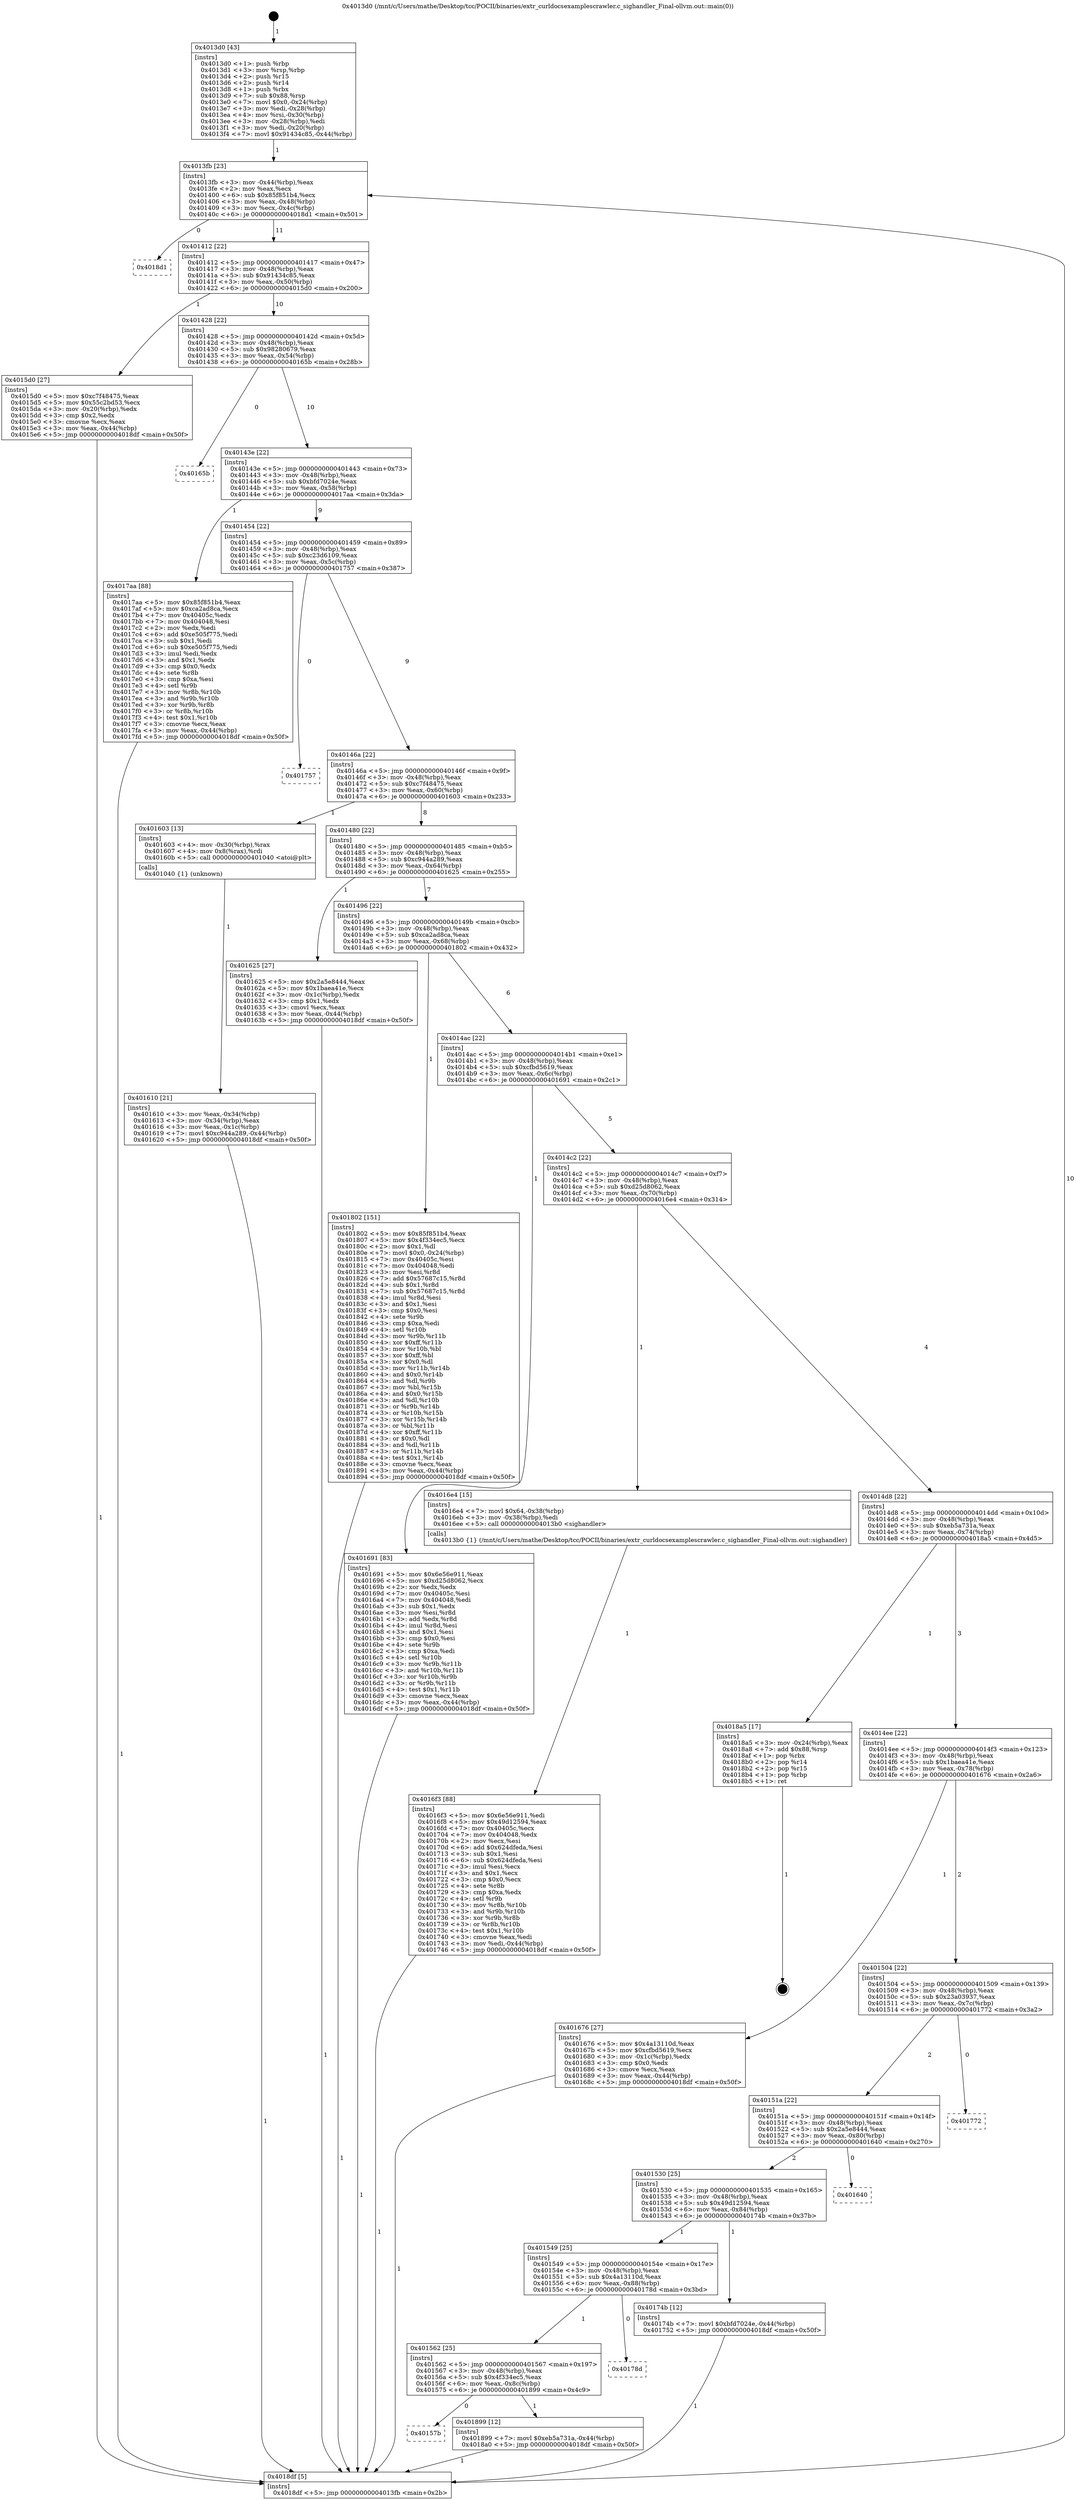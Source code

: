 digraph "0x4013d0" {
  label = "0x4013d0 (/mnt/c/Users/mathe/Desktop/tcc/POCII/binaries/extr_curldocsexamplescrawler.c_sighandler_Final-ollvm.out::main(0))"
  labelloc = "t"
  node[shape=record]

  Entry [label="",width=0.3,height=0.3,shape=circle,fillcolor=black,style=filled]
  "0x4013fb" [label="{
     0x4013fb [23]\l
     | [instrs]\l
     &nbsp;&nbsp;0x4013fb \<+3\>: mov -0x44(%rbp),%eax\l
     &nbsp;&nbsp;0x4013fe \<+2\>: mov %eax,%ecx\l
     &nbsp;&nbsp;0x401400 \<+6\>: sub $0x85f851b4,%ecx\l
     &nbsp;&nbsp;0x401406 \<+3\>: mov %eax,-0x48(%rbp)\l
     &nbsp;&nbsp;0x401409 \<+3\>: mov %ecx,-0x4c(%rbp)\l
     &nbsp;&nbsp;0x40140c \<+6\>: je 00000000004018d1 \<main+0x501\>\l
  }"]
  "0x4018d1" [label="{
     0x4018d1\l
  }", style=dashed]
  "0x401412" [label="{
     0x401412 [22]\l
     | [instrs]\l
     &nbsp;&nbsp;0x401412 \<+5\>: jmp 0000000000401417 \<main+0x47\>\l
     &nbsp;&nbsp;0x401417 \<+3\>: mov -0x48(%rbp),%eax\l
     &nbsp;&nbsp;0x40141a \<+5\>: sub $0x91434c85,%eax\l
     &nbsp;&nbsp;0x40141f \<+3\>: mov %eax,-0x50(%rbp)\l
     &nbsp;&nbsp;0x401422 \<+6\>: je 00000000004015d0 \<main+0x200\>\l
  }"]
  Exit [label="",width=0.3,height=0.3,shape=circle,fillcolor=black,style=filled,peripheries=2]
  "0x4015d0" [label="{
     0x4015d0 [27]\l
     | [instrs]\l
     &nbsp;&nbsp;0x4015d0 \<+5\>: mov $0xc7f48475,%eax\l
     &nbsp;&nbsp;0x4015d5 \<+5\>: mov $0x55c2bd53,%ecx\l
     &nbsp;&nbsp;0x4015da \<+3\>: mov -0x20(%rbp),%edx\l
     &nbsp;&nbsp;0x4015dd \<+3\>: cmp $0x2,%edx\l
     &nbsp;&nbsp;0x4015e0 \<+3\>: cmovne %ecx,%eax\l
     &nbsp;&nbsp;0x4015e3 \<+3\>: mov %eax,-0x44(%rbp)\l
     &nbsp;&nbsp;0x4015e6 \<+5\>: jmp 00000000004018df \<main+0x50f\>\l
  }"]
  "0x401428" [label="{
     0x401428 [22]\l
     | [instrs]\l
     &nbsp;&nbsp;0x401428 \<+5\>: jmp 000000000040142d \<main+0x5d\>\l
     &nbsp;&nbsp;0x40142d \<+3\>: mov -0x48(%rbp),%eax\l
     &nbsp;&nbsp;0x401430 \<+5\>: sub $0x98280679,%eax\l
     &nbsp;&nbsp;0x401435 \<+3\>: mov %eax,-0x54(%rbp)\l
     &nbsp;&nbsp;0x401438 \<+6\>: je 000000000040165b \<main+0x28b\>\l
  }"]
  "0x4018df" [label="{
     0x4018df [5]\l
     | [instrs]\l
     &nbsp;&nbsp;0x4018df \<+5\>: jmp 00000000004013fb \<main+0x2b\>\l
  }"]
  "0x4013d0" [label="{
     0x4013d0 [43]\l
     | [instrs]\l
     &nbsp;&nbsp;0x4013d0 \<+1\>: push %rbp\l
     &nbsp;&nbsp;0x4013d1 \<+3\>: mov %rsp,%rbp\l
     &nbsp;&nbsp;0x4013d4 \<+2\>: push %r15\l
     &nbsp;&nbsp;0x4013d6 \<+2\>: push %r14\l
     &nbsp;&nbsp;0x4013d8 \<+1\>: push %rbx\l
     &nbsp;&nbsp;0x4013d9 \<+7\>: sub $0x88,%rsp\l
     &nbsp;&nbsp;0x4013e0 \<+7\>: movl $0x0,-0x24(%rbp)\l
     &nbsp;&nbsp;0x4013e7 \<+3\>: mov %edi,-0x28(%rbp)\l
     &nbsp;&nbsp;0x4013ea \<+4\>: mov %rsi,-0x30(%rbp)\l
     &nbsp;&nbsp;0x4013ee \<+3\>: mov -0x28(%rbp),%edi\l
     &nbsp;&nbsp;0x4013f1 \<+3\>: mov %edi,-0x20(%rbp)\l
     &nbsp;&nbsp;0x4013f4 \<+7\>: movl $0x91434c85,-0x44(%rbp)\l
  }"]
  "0x40157b" [label="{
     0x40157b\l
  }", style=dashed]
  "0x40165b" [label="{
     0x40165b\l
  }", style=dashed]
  "0x40143e" [label="{
     0x40143e [22]\l
     | [instrs]\l
     &nbsp;&nbsp;0x40143e \<+5\>: jmp 0000000000401443 \<main+0x73\>\l
     &nbsp;&nbsp;0x401443 \<+3\>: mov -0x48(%rbp),%eax\l
     &nbsp;&nbsp;0x401446 \<+5\>: sub $0xbfd7024e,%eax\l
     &nbsp;&nbsp;0x40144b \<+3\>: mov %eax,-0x58(%rbp)\l
     &nbsp;&nbsp;0x40144e \<+6\>: je 00000000004017aa \<main+0x3da\>\l
  }"]
  "0x401899" [label="{
     0x401899 [12]\l
     | [instrs]\l
     &nbsp;&nbsp;0x401899 \<+7\>: movl $0xeb5a731a,-0x44(%rbp)\l
     &nbsp;&nbsp;0x4018a0 \<+5\>: jmp 00000000004018df \<main+0x50f\>\l
  }"]
  "0x4017aa" [label="{
     0x4017aa [88]\l
     | [instrs]\l
     &nbsp;&nbsp;0x4017aa \<+5\>: mov $0x85f851b4,%eax\l
     &nbsp;&nbsp;0x4017af \<+5\>: mov $0xca2ad8ca,%ecx\l
     &nbsp;&nbsp;0x4017b4 \<+7\>: mov 0x40405c,%edx\l
     &nbsp;&nbsp;0x4017bb \<+7\>: mov 0x404048,%esi\l
     &nbsp;&nbsp;0x4017c2 \<+2\>: mov %edx,%edi\l
     &nbsp;&nbsp;0x4017c4 \<+6\>: add $0xe505f775,%edi\l
     &nbsp;&nbsp;0x4017ca \<+3\>: sub $0x1,%edi\l
     &nbsp;&nbsp;0x4017cd \<+6\>: sub $0xe505f775,%edi\l
     &nbsp;&nbsp;0x4017d3 \<+3\>: imul %edi,%edx\l
     &nbsp;&nbsp;0x4017d6 \<+3\>: and $0x1,%edx\l
     &nbsp;&nbsp;0x4017d9 \<+3\>: cmp $0x0,%edx\l
     &nbsp;&nbsp;0x4017dc \<+4\>: sete %r8b\l
     &nbsp;&nbsp;0x4017e0 \<+3\>: cmp $0xa,%esi\l
     &nbsp;&nbsp;0x4017e3 \<+4\>: setl %r9b\l
     &nbsp;&nbsp;0x4017e7 \<+3\>: mov %r8b,%r10b\l
     &nbsp;&nbsp;0x4017ea \<+3\>: and %r9b,%r10b\l
     &nbsp;&nbsp;0x4017ed \<+3\>: xor %r9b,%r8b\l
     &nbsp;&nbsp;0x4017f0 \<+3\>: or %r8b,%r10b\l
     &nbsp;&nbsp;0x4017f3 \<+4\>: test $0x1,%r10b\l
     &nbsp;&nbsp;0x4017f7 \<+3\>: cmovne %ecx,%eax\l
     &nbsp;&nbsp;0x4017fa \<+3\>: mov %eax,-0x44(%rbp)\l
     &nbsp;&nbsp;0x4017fd \<+5\>: jmp 00000000004018df \<main+0x50f\>\l
  }"]
  "0x401454" [label="{
     0x401454 [22]\l
     | [instrs]\l
     &nbsp;&nbsp;0x401454 \<+5\>: jmp 0000000000401459 \<main+0x89\>\l
     &nbsp;&nbsp;0x401459 \<+3\>: mov -0x48(%rbp),%eax\l
     &nbsp;&nbsp;0x40145c \<+5\>: sub $0xc23d6109,%eax\l
     &nbsp;&nbsp;0x401461 \<+3\>: mov %eax,-0x5c(%rbp)\l
     &nbsp;&nbsp;0x401464 \<+6\>: je 0000000000401757 \<main+0x387\>\l
  }"]
  "0x401562" [label="{
     0x401562 [25]\l
     | [instrs]\l
     &nbsp;&nbsp;0x401562 \<+5\>: jmp 0000000000401567 \<main+0x197\>\l
     &nbsp;&nbsp;0x401567 \<+3\>: mov -0x48(%rbp),%eax\l
     &nbsp;&nbsp;0x40156a \<+5\>: sub $0x4f334ec5,%eax\l
     &nbsp;&nbsp;0x40156f \<+6\>: mov %eax,-0x8c(%rbp)\l
     &nbsp;&nbsp;0x401575 \<+6\>: je 0000000000401899 \<main+0x4c9\>\l
  }"]
  "0x401757" [label="{
     0x401757\l
  }", style=dashed]
  "0x40146a" [label="{
     0x40146a [22]\l
     | [instrs]\l
     &nbsp;&nbsp;0x40146a \<+5\>: jmp 000000000040146f \<main+0x9f\>\l
     &nbsp;&nbsp;0x40146f \<+3\>: mov -0x48(%rbp),%eax\l
     &nbsp;&nbsp;0x401472 \<+5\>: sub $0xc7f48475,%eax\l
     &nbsp;&nbsp;0x401477 \<+3\>: mov %eax,-0x60(%rbp)\l
     &nbsp;&nbsp;0x40147a \<+6\>: je 0000000000401603 \<main+0x233\>\l
  }"]
  "0x40178d" [label="{
     0x40178d\l
  }", style=dashed]
  "0x401603" [label="{
     0x401603 [13]\l
     | [instrs]\l
     &nbsp;&nbsp;0x401603 \<+4\>: mov -0x30(%rbp),%rax\l
     &nbsp;&nbsp;0x401607 \<+4\>: mov 0x8(%rax),%rdi\l
     &nbsp;&nbsp;0x40160b \<+5\>: call 0000000000401040 \<atoi@plt\>\l
     | [calls]\l
     &nbsp;&nbsp;0x401040 \{1\} (unknown)\l
  }"]
  "0x401480" [label="{
     0x401480 [22]\l
     | [instrs]\l
     &nbsp;&nbsp;0x401480 \<+5\>: jmp 0000000000401485 \<main+0xb5\>\l
     &nbsp;&nbsp;0x401485 \<+3\>: mov -0x48(%rbp),%eax\l
     &nbsp;&nbsp;0x401488 \<+5\>: sub $0xc944a289,%eax\l
     &nbsp;&nbsp;0x40148d \<+3\>: mov %eax,-0x64(%rbp)\l
     &nbsp;&nbsp;0x401490 \<+6\>: je 0000000000401625 \<main+0x255\>\l
  }"]
  "0x401610" [label="{
     0x401610 [21]\l
     | [instrs]\l
     &nbsp;&nbsp;0x401610 \<+3\>: mov %eax,-0x34(%rbp)\l
     &nbsp;&nbsp;0x401613 \<+3\>: mov -0x34(%rbp),%eax\l
     &nbsp;&nbsp;0x401616 \<+3\>: mov %eax,-0x1c(%rbp)\l
     &nbsp;&nbsp;0x401619 \<+7\>: movl $0xc944a289,-0x44(%rbp)\l
     &nbsp;&nbsp;0x401620 \<+5\>: jmp 00000000004018df \<main+0x50f\>\l
  }"]
  "0x401549" [label="{
     0x401549 [25]\l
     | [instrs]\l
     &nbsp;&nbsp;0x401549 \<+5\>: jmp 000000000040154e \<main+0x17e\>\l
     &nbsp;&nbsp;0x40154e \<+3\>: mov -0x48(%rbp),%eax\l
     &nbsp;&nbsp;0x401551 \<+5\>: sub $0x4a13110d,%eax\l
     &nbsp;&nbsp;0x401556 \<+6\>: mov %eax,-0x88(%rbp)\l
     &nbsp;&nbsp;0x40155c \<+6\>: je 000000000040178d \<main+0x3bd\>\l
  }"]
  "0x401625" [label="{
     0x401625 [27]\l
     | [instrs]\l
     &nbsp;&nbsp;0x401625 \<+5\>: mov $0x2a5e8444,%eax\l
     &nbsp;&nbsp;0x40162a \<+5\>: mov $0x1baea41e,%ecx\l
     &nbsp;&nbsp;0x40162f \<+3\>: mov -0x1c(%rbp),%edx\l
     &nbsp;&nbsp;0x401632 \<+3\>: cmp $0x1,%edx\l
     &nbsp;&nbsp;0x401635 \<+3\>: cmovl %ecx,%eax\l
     &nbsp;&nbsp;0x401638 \<+3\>: mov %eax,-0x44(%rbp)\l
     &nbsp;&nbsp;0x40163b \<+5\>: jmp 00000000004018df \<main+0x50f\>\l
  }"]
  "0x401496" [label="{
     0x401496 [22]\l
     | [instrs]\l
     &nbsp;&nbsp;0x401496 \<+5\>: jmp 000000000040149b \<main+0xcb\>\l
     &nbsp;&nbsp;0x40149b \<+3\>: mov -0x48(%rbp),%eax\l
     &nbsp;&nbsp;0x40149e \<+5\>: sub $0xca2ad8ca,%eax\l
     &nbsp;&nbsp;0x4014a3 \<+3\>: mov %eax,-0x68(%rbp)\l
     &nbsp;&nbsp;0x4014a6 \<+6\>: je 0000000000401802 \<main+0x432\>\l
  }"]
  "0x40174b" [label="{
     0x40174b [12]\l
     | [instrs]\l
     &nbsp;&nbsp;0x40174b \<+7\>: movl $0xbfd7024e,-0x44(%rbp)\l
     &nbsp;&nbsp;0x401752 \<+5\>: jmp 00000000004018df \<main+0x50f\>\l
  }"]
  "0x401802" [label="{
     0x401802 [151]\l
     | [instrs]\l
     &nbsp;&nbsp;0x401802 \<+5\>: mov $0x85f851b4,%eax\l
     &nbsp;&nbsp;0x401807 \<+5\>: mov $0x4f334ec5,%ecx\l
     &nbsp;&nbsp;0x40180c \<+2\>: mov $0x1,%dl\l
     &nbsp;&nbsp;0x40180e \<+7\>: movl $0x0,-0x24(%rbp)\l
     &nbsp;&nbsp;0x401815 \<+7\>: mov 0x40405c,%esi\l
     &nbsp;&nbsp;0x40181c \<+7\>: mov 0x404048,%edi\l
     &nbsp;&nbsp;0x401823 \<+3\>: mov %esi,%r8d\l
     &nbsp;&nbsp;0x401826 \<+7\>: add $0x57687c15,%r8d\l
     &nbsp;&nbsp;0x40182d \<+4\>: sub $0x1,%r8d\l
     &nbsp;&nbsp;0x401831 \<+7\>: sub $0x57687c15,%r8d\l
     &nbsp;&nbsp;0x401838 \<+4\>: imul %r8d,%esi\l
     &nbsp;&nbsp;0x40183c \<+3\>: and $0x1,%esi\l
     &nbsp;&nbsp;0x40183f \<+3\>: cmp $0x0,%esi\l
     &nbsp;&nbsp;0x401842 \<+4\>: sete %r9b\l
     &nbsp;&nbsp;0x401846 \<+3\>: cmp $0xa,%edi\l
     &nbsp;&nbsp;0x401849 \<+4\>: setl %r10b\l
     &nbsp;&nbsp;0x40184d \<+3\>: mov %r9b,%r11b\l
     &nbsp;&nbsp;0x401850 \<+4\>: xor $0xff,%r11b\l
     &nbsp;&nbsp;0x401854 \<+3\>: mov %r10b,%bl\l
     &nbsp;&nbsp;0x401857 \<+3\>: xor $0xff,%bl\l
     &nbsp;&nbsp;0x40185a \<+3\>: xor $0x0,%dl\l
     &nbsp;&nbsp;0x40185d \<+3\>: mov %r11b,%r14b\l
     &nbsp;&nbsp;0x401860 \<+4\>: and $0x0,%r14b\l
     &nbsp;&nbsp;0x401864 \<+3\>: and %dl,%r9b\l
     &nbsp;&nbsp;0x401867 \<+3\>: mov %bl,%r15b\l
     &nbsp;&nbsp;0x40186a \<+4\>: and $0x0,%r15b\l
     &nbsp;&nbsp;0x40186e \<+3\>: and %dl,%r10b\l
     &nbsp;&nbsp;0x401871 \<+3\>: or %r9b,%r14b\l
     &nbsp;&nbsp;0x401874 \<+3\>: or %r10b,%r15b\l
     &nbsp;&nbsp;0x401877 \<+3\>: xor %r15b,%r14b\l
     &nbsp;&nbsp;0x40187a \<+3\>: or %bl,%r11b\l
     &nbsp;&nbsp;0x40187d \<+4\>: xor $0xff,%r11b\l
     &nbsp;&nbsp;0x401881 \<+3\>: or $0x0,%dl\l
     &nbsp;&nbsp;0x401884 \<+3\>: and %dl,%r11b\l
     &nbsp;&nbsp;0x401887 \<+3\>: or %r11b,%r14b\l
     &nbsp;&nbsp;0x40188a \<+4\>: test $0x1,%r14b\l
     &nbsp;&nbsp;0x40188e \<+3\>: cmovne %ecx,%eax\l
     &nbsp;&nbsp;0x401891 \<+3\>: mov %eax,-0x44(%rbp)\l
     &nbsp;&nbsp;0x401894 \<+5\>: jmp 00000000004018df \<main+0x50f\>\l
  }"]
  "0x4014ac" [label="{
     0x4014ac [22]\l
     | [instrs]\l
     &nbsp;&nbsp;0x4014ac \<+5\>: jmp 00000000004014b1 \<main+0xe1\>\l
     &nbsp;&nbsp;0x4014b1 \<+3\>: mov -0x48(%rbp),%eax\l
     &nbsp;&nbsp;0x4014b4 \<+5\>: sub $0xcfbd5619,%eax\l
     &nbsp;&nbsp;0x4014b9 \<+3\>: mov %eax,-0x6c(%rbp)\l
     &nbsp;&nbsp;0x4014bc \<+6\>: je 0000000000401691 \<main+0x2c1\>\l
  }"]
  "0x401530" [label="{
     0x401530 [25]\l
     | [instrs]\l
     &nbsp;&nbsp;0x401530 \<+5\>: jmp 0000000000401535 \<main+0x165\>\l
     &nbsp;&nbsp;0x401535 \<+3\>: mov -0x48(%rbp),%eax\l
     &nbsp;&nbsp;0x401538 \<+5\>: sub $0x49d12594,%eax\l
     &nbsp;&nbsp;0x40153d \<+6\>: mov %eax,-0x84(%rbp)\l
     &nbsp;&nbsp;0x401543 \<+6\>: je 000000000040174b \<main+0x37b\>\l
  }"]
  "0x401691" [label="{
     0x401691 [83]\l
     | [instrs]\l
     &nbsp;&nbsp;0x401691 \<+5\>: mov $0x6e56e911,%eax\l
     &nbsp;&nbsp;0x401696 \<+5\>: mov $0xd25d8062,%ecx\l
     &nbsp;&nbsp;0x40169b \<+2\>: xor %edx,%edx\l
     &nbsp;&nbsp;0x40169d \<+7\>: mov 0x40405c,%esi\l
     &nbsp;&nbsp;0x4016a4 \<+7\>: mov 0x404048,%edi\l
     &nbsp;&nbsp;0x4016ab \<+3\>: sub $0x1,%edx\l
     &nbsp;&nbsp;0x4016ae \<+3\>: mov %esi,%r8d\l
     &nbsp;&nbsp;0x4016b1 \<+3\>: add %edx,%r8d\l
     &nbsp;&nbsp;0x4016b4 \<+4\>: imul %r8d,%esi\l
     &nbsp;&nbsp;0x4016b8 \<+3\>: and $0x1,%esi\l
     &nbsp;&nbsp;0x4016bb \<+3\>: cmp $0x0,%esi\l
     &nbsp;&nbsp;0x4016be \<+4\>: sete %r9b\l
     &nbsp;&nbsp;0x4016c2 \<+3\>: cmp $0xa,%edi\l
     &nbsp;&nbsp;0x4016c5 \<+4\>: setl %r10b\l
     &nbsp;&nbsp;0x4016c9 \<+3\>: mov %r9b,%r11b\l
     &nbsp;&nbsp;0x4016cc \<+3\>: and %r10b,%r11b\l
     &nbsp;&nbsp;0x4016cf \<+3\>: xor %r10b,%r9b\l
     &nbsp;&nbsp;0x4016d2 \<+3\>: or %r9b,%r11b\l
     &nbsp;&nbsp;0x4016d5 \<+4\>: test $0x1,%r11b\l
     &nbsp;&nbsp;0x4016d9 \<+3\>: cmovne %ecx,%eax\l
     &nbsp;&nbsp;0x4016dc \<+3\>: mov %eax,-0x44(%rbp)\l
     &nbsp;&nbsp;0x4016df \<+5\>: jmp 00000000004018df \<main+0x50f\>\l
  }"]
  "0x4014c2" [label="{
     0x4014c2 [22]\l
     | [instrs]\l
     &nbsp;&nbsp;0x4014c2 \<+5\>: jmp 00000000004014c7 \<main+0xf7\>\l
     &nbsp;&nbsp;0x4014c7 \<+3\>: mov -0x48(%rbp),%eax\l
     &nbsp;&nbsp;0x4014ca \<+5\>: sub $0xd25d8062,%eax\l
     &nbsp;&nbsp;0x4014cf \<+3\>: mov %eax,-0x70(%rbp)\l
     &nbsp;&nbsp;0x4014d2 \<+6\>: je 00000000004016e4 \<main+0x314\>\l
  }"]
  "0x401640" [label="{
     0x401640\l
  }", style=dashed]
  "0x4016e4" [label="{
     0x4016e4 [15]\l
     | [instrs]\l
     &nbsp;&nbsp;0x4016e4 \<+7\>: movl $0x64,-0x38(%rbp)\l
     &nbsp;&nbsp;0x4016eb \<+3\>: mov -0x38(%rbp),%edi\l
     &nbsp;&nbsp;0x4016ee \<+5\>: call 00000000004013b0 \<sighandler\>\l
     | [calls]\l
     &nbsp;&nbsp;0x4013b0 \{1\} (/mnt/c/Users/mathe/Desktop/tcc/POCII/binaries/extr_curldocsexamplescrawler.c_sighandler_Final-ollvm.out::sighandler)\l
  }"]
  "0x4014d8" [label="{
     0x4014d8 [22]\l
     | [instrs]\l
     &nbsp;&nbsp;0x4014d8 \<+5\>: jmp 00000000004014dd \<main+0x10d\>\l
     &nbsp;&nbsp;0x4014dd \<+3\>: mov -0x48(%rbp),%eax\l
     &nbsp;&nbsp;0x4014e0 \<+5\>: sub $0xeb5a731a,%eax\l
     &nbsp;&nbsp;0x4014e5 \<+3\>: mov %eax,-0x74(%rbp)\l
     &nbsp;&nbsp;0x4014e8 \<+6\>: je 00000000004018a5 \<main+0x4d5\>\l
  }"]
  "0x40151a" [label="{
     0x40151a [22]\l
     | [instrs]\l
     &nbsp;&nbsp;0x40151a \<+5\>: jmp 000000000040151f \<main+0x14f\>\l
     &nbsp;&nbsp;0x40151f \<+3\>: mov -0x48(%rbp),%eax\l
     &nbsp;&nbsp;0x401522 \<+5\>: sub $0x2a5e8444,%eax\l
     &nbsp;&nbsp;0x401527 \<+3\>: mov %eax,-0x80(%rbp)\l
     &nbsp;&nbsp;0x40152a \<+6\>: je 0000000000401640 \<main+0x270\>\l
  }"]
  "0x4018a5" [label="{
     0x4018a5 [17]\l
     | [instrs]\l
     &nbsp;&nbsp;0x4018a5 \<+3\>: mov -0x24(%rbp),%eax\l
     &nbsp;&nbsp;0x4018a8 \<+7\>: add $0x88,%rsp\l
     &nbsp;&nbsp;0x4018af \<+1\>: pop %rbx\l
     &nbsp;&nbsp;0x4018b0 \<+2\>: pop %r14\l
     &nbsp;&nbsp;0x4018b2 \<+2\>: pop %r15\l
     &nbsp;&nbsp;0x4018b4 \<+1\>: pop %rbp\l
     &nbsp;&nbsp;0x4018b5 \<+1\>: ret\l
  }"]
  "0x4014ee" [label="{
     0x4014ee [22]\l
     | [instrs]\l
     &nbsp;&nbsp;0x4014ee \<+5\>: jmp 00000000004014f3 \<main+0x123\>\l
     &nbsp;&nbsp;0x4014f3 \<+3\>: mov -0x48(%rbp),%eax\l
     &nbsp;&nbsp;0x4014f6 \<+5\>: sub $0x1baea41e,%eax\l
     &nbsp;&nbsp;0x4014fb \<+3\>: mov %eax,-0x78(%rbp)\l
     &nbsp;&nbsp;0x4014fe \<+6\>: je 0000000000401676 \<main+0x2a6\>\l
  }"]
  "0x401772" [label="{
     0x401772\l
  }", style=dashed]
  "0x401676" [label="{
     0x401676 [27]\l
     | [instrs]\l
     &nbsp;&nbsp;0x401676 \<+5\>: mov $0x4a13110d,%eax\l
     &nbsp;&nbsp;0x40167b \<+5\>: mov $0xcfbd5619,%ecx\l
     &nbsp;&nbsp;0x401680 \<+3\>: mov -0x1c(%rbp),%edx\l
     &nbsp;&nbsp;0x401683 \<+3\>: cmp $0x0,%edx\l
     &nbsp;&nbsp;0x401686 \<+3\>: cmove %ecx,%eax\l
     &nbsp;&nbsp;0x401689 \<+3\>: mov %eax,-0x44(%rbp)\l
     &nbsp;&nbsp;0x40168c \<+5\>: jmp 00000000004018df \<main+0x50f\>\l
  }"]
  "0x401504" [label="{
     0x401504 [22]\l
     | [instrs]\l
     &nbsp;&nbsp;0x401504 \<+5\>: jmp 0000000000401509 \<main+0x139\>\l
     &nbsp;&nbsp;0x401509 \<+3\>: mov -0x48(%rbp),%eax\l
     &nbsp;&nbsp;0x40150c \<+5\>: sub $0x23a03937,%eax\l
     &nbsp;&nbsp;0x401511 \<+3\>: mov %eax,-0x7c(%rbp)\l
     &nbsp;&nbsp;0x401514 \<+6\>: je 0000000000401772 \<main+0x3a2\>\l
  }"]
  "0x4016f3" [label="{
     0x4016f3 [88]\l
     | [instrs]\l
     &nbsp;&nbsp;0x4016f3 \<+5\>: mov $0x6e56e911,%edi\l
     &nbsp;&nbsp;0x4016f8 \<+5\>: mov $0x49d12594,%eax\l
     &nbsp;&nbsp;0x4016fd \<+7\>: mov 0x40405c,%ecx\l
     &nbsp;&nbsp;0x401704 \<+7\>: mov 0x404048,%edx\l
     &nbsp;&nbsp;0x40170b \<+2\>: mov %ecx,%esi\l
     &nbsp;&nbsp;0x40170d \<+6\>: add $0x624dfeda,%esi\l
     &nbsp;&nbsp;0x401713 \<+3\>: sub $0x1,%esi\l
     &nbsp;&nbsp;0x401716 \<+6\>: sub $0x624dfeda,%esi\l
     &nbsp;&nbsp;0x40171c \<+3\>: imul %esi,%ecx\l
     &nbsp;&nbsp;0x40171f \<+3\>: and $0x1,%ecx\l
     &nbsp;&nbsp;0x401722 \<+3\>: cmp $0x0,%ecx\l
     &nbsp;&nbsp;0x401725 \<+4\>: sete %r8b\l
     &nbsp;&nbsp;0x401729 \<+3\>: cmp $0xa,%edx\l
     &nbsp;&nbsp;0x40172c \<+4\>: setl %r9b\l
     &nbsp;&nbsp;0x401730 \<+3\>: mov %r8b,%r10b\l
     &nbsp;&nbsp;0x401733 \<+3\>: and %r9b,%r10b\l
     &nbsp;&nbsp;0x401736 \<+3\>: xor %r9b,%r8b\l
     &nbsp;&nbsp;0x401739 \<+3\>: or %r8b,%r10b\l
     &nbsp;&nbsp;0x40173c \<+4\>: test $0x1,%r10b\l
     &nbsp;&nbsp;0x401740 \<+3\>: cmovne %eax,%edi\l
     &nbsp;&nbsp;0x401743 \<+3\>: mov %edi,-0x44(%rbp)\l
     &nbsp;&nbsp;0x401746 \<+5\>: jmp 00000000004018df \<main+0x50f\>\l
  }"]
  Entry -> "0x4013d0" [label=" 1"]
  "0x4013fb" -> "0x4018d1" [label=" 0"]
  "0x4013fb" -> "0x401412" [label=" 11"]
  "0x4018a5" -> Exit [label=" 1"]
  "0x401412" -> "0x4015d0" [label=" 1"]
  "0x401412" -> "0x401428" [label=" 10"]
  "0x4015d0" -> "0x4018df" [label=" 1"]
  "0x4013d0" -> "0x4013fb" [label=" 1"]
  "0x4018df" -> "0x4013fb" [label=" 10"]
  "0x401899" -> "0x4018df" [label=" 1"]
  "0x401428" -> "0x40165b" [label=" 0"]
  "0x401428" -> "0x40143e" [label=" 10"]
  "0x401562" -> "0x40157b" [label=" 0"]
  "0x40143e" -> "0x4017aa" [label=" 1"]
  "0x40143e" -> "0x401454" [label=" 9"]
  "0x401562" -> "0x401899" [label=" 1"]
  "0x401454" -> "0x401757" [label=" 0"]
  "0x401454" -> "0x40146a" [label=" 9"]
  "0x401549" -> "0x401562" [label=" 1"]
  "0x40146a" -> "0x401603" [label=" 1"]
  "0x40146a" -> "0x401480" [label=" 8"]
  "0x401603" -> "0x401610" [label=" 1"]
  "0x401610" -> "0x4018df" [label=" 1"]
  "0x401549" -> "0x40178d" [label=" 0"]
  "0x401480" -> "0x401625" [label=" 1"]
  "0x401480" -> "0x401496" [label=" 7"]
  "0x401625" -> "0x4018df" [label=" 1"]
  "0x401802" -> "0x4018df" [label=" 1"]
  "0x401496" -> "0x401802" [label=" 1"]
  "0x401496" -> "0x4014ac" [label=" 6"]
  "0x4017aa" -> "0x4018df" [label=" 1"]
  "0x4014ac" -> "0x401691" [label=" 1"]
  "0x4014ac" -> "0x4014c2" [label=" 5"]
  "0x401530" -> "0x401549" [label=" 1"]
  "0x4014c2" -> "0x4016e4" [label=" 1"]
  "0x4014c2" -> "0x4014d8" [label=" 4"]
  "0x401530" -> "0x40174b" [label=" 1"]
  "0x4014d8" -> "0x4018a5" [label=" 1"]
  "0x4014d8" -> "0x4014ee" [label=" 3"]
  "0x40151a" -> "0x401530" [label=" 2"]
  "0x4014ee" -> "0x401676" [label=" 1"]
  "0x4014ee" -> "0x401504" [label=" 2"]
  "0x401676" -> "0x4018df" [label=" 1"]
  "0x401691" -> "0x4018df" [label=" 1"]
  "0x4016e4" -> "0x4016f3" [label=" 1"]
  "0x4016f3" -> "0x4018df" [label=" 1"]
  "0x40151a" -> "0x401640" [label=" 0"]
  "0x401504" -> "0x401772" [label=" 0"]
  "0x401504" -> "0x40151a" [label=" 2"]
  "0x40174b" -> "0x4018df" [label=" 1"]
}
